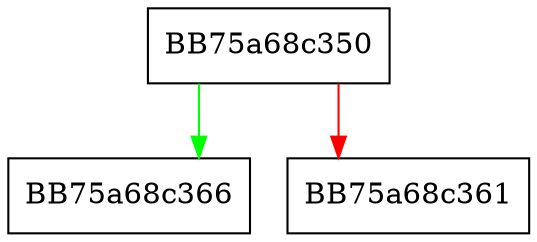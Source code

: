 digraph wait {
  node [shape="box"];
  graph [splines=ortho];
  BB75a68c350 -> BB75a68c366 [color="green"];
  BB75a68c350 -> BB75a68c361 [color="red"];
}